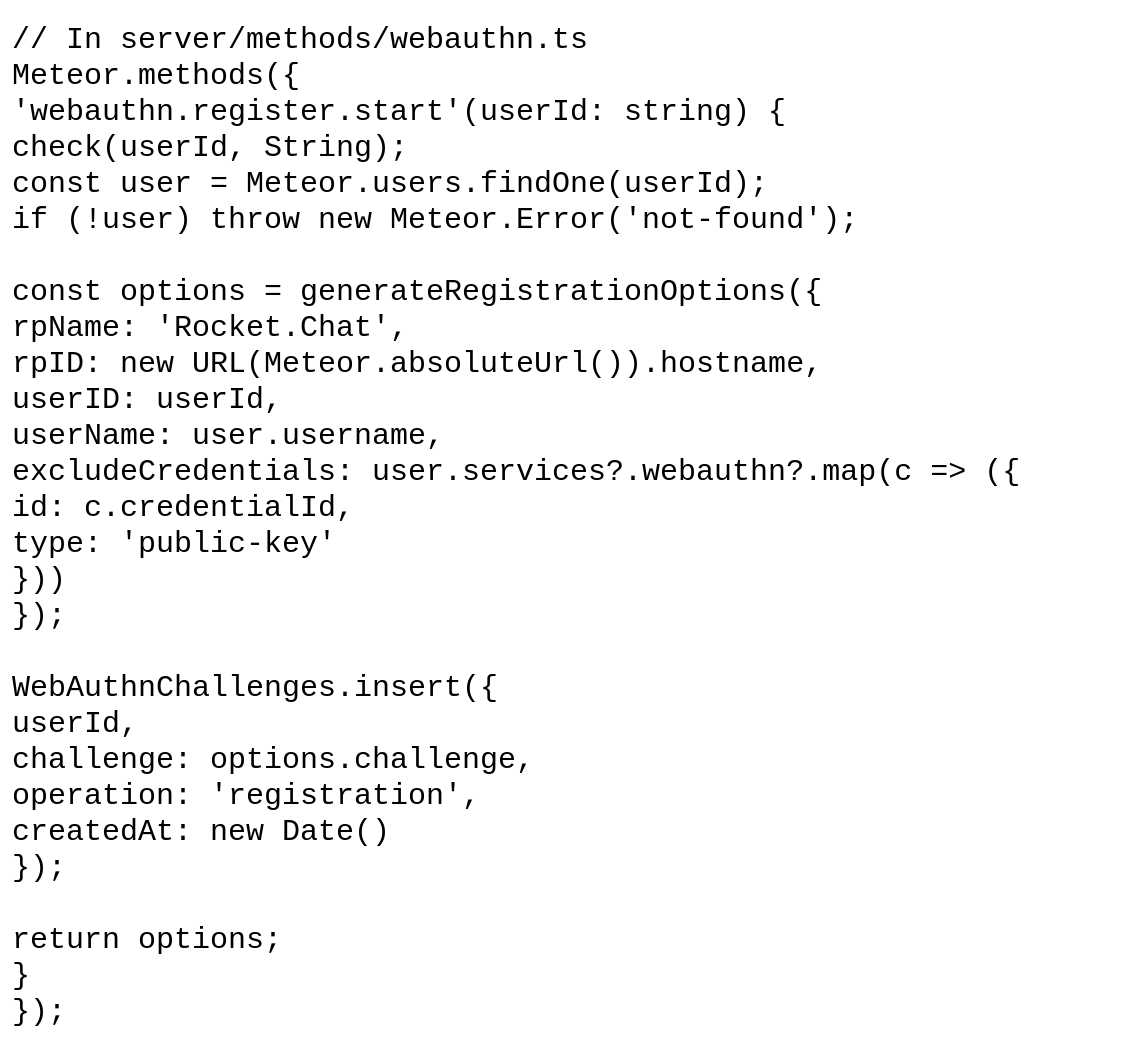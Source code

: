 <mxfile version="26.2.9">
  <diagram name="Page-1" id="NSVxYJOA4GDVEOJFEL16">
    <mxGraphModel dx="874" dy="1531" grid="1" gridSize="10" guides="1" tooltips="1" connect="1" arrows="1" fold="1" page="1" pageScale="1" pageWidth="850" pageHeight="1100" math="0" shadow="0">
      <root>
        <mxCell id="0" />
        <mxCell id="1" parent="0" />
        <UserObject label="// In server/methods/webauthn.ts&#xa;Meteor.methods({&#xa;  &#39;webauthn.register.start&#39;(userId: string) {&#xa;    check(userId, String);&#xa;    const user = Meteor.users.findOne(userId);&#xa;    if (!user) throw new Meteor.Error(&#39;not-found&#39;);&#xa;    &#xa;    const options = generateRegistrationOptions({&#xa;      rpName: &#39;Rocket.Chat&#39;,&#xa;      rpID: new URL(Meteor.absoluteUrl()).hostname,&#xa;      userID: userId,&#xa;      userName: user.username,&#xa;      excludeCredentials: user.services?.webauthn?.map(c =&gt; ({&#xa;        id: c.credentialId,&#xa;        type: &#39;public-key&#39;&#xa;      }))&#xa;    });&#xa;&#xa;    WebAuthnChallenges.insert({&#xa;      userId,&#xa;      challenge: options.challenge,&#xa;      operation: &#39;registration&#39;,&#xa;      createdAt: new Date()&#xa;    });&#xa;&#xa;    return options;&#xa;  }&#xa;});" link="sequenceDiagram&#xa;    participant Client&#xa;    participant MeteorServer&#xa;    participant MongoDB&#xa;    &#xa;    Client-&gt;&gt;MeteorServer: Meteor.call(&#39;webauthn.register.start&#39;)&#xa;    MeteorServer-&gt;&gt;MongoDB: Insert challenge (TTL 2min)&#xa;    MeteorServer--&gt;&gt;Client: {options, meteorToken}&#xa;    &#xa;    Client-&gt;&gt;Client: credentials.create({publicKey: options})&#xa;    Client-&gt;&gt;MeteorServer: Meteor.call(&#39;webauthn.register.finish&#39;, {attestation, meteorToken})&#xa;    MeteorServer-&gt;&gt;MongoDB: Verify challenge&#xa;    MeteorServer-&gt;&gt;Server: verifyRegistrationResponse()&#xa;    MeteorServer-&gt;&gt;MongoDB: Users.update({$push: {&#39;services.webauthn&#39;: credential}})&#xa;    MeteorServer--&gt;&gt;Client: {success: true}" id="JN1MgxtYlR3WPIgTjP6B-1">
          <mxCell style="text;whiteSpace=wrap;strokeColor=light-dark(transparent,#E6E6E6);textShadow=0;fontStyle=0;spacingTop=1;spacing=5;verticalAlign=bottom;labelBackgroundColor=default;horizontal=1;fontSize=15;fontFamily=Courier New;" vertex="1" parent="1">
            <mxGeometry x="80" y="-160" width="560" height="520" as="geometry" />
          </mxCell>
        </UserObject>
      </root>
    </mxGraphModel>
  </diagram>
</mxfile>
